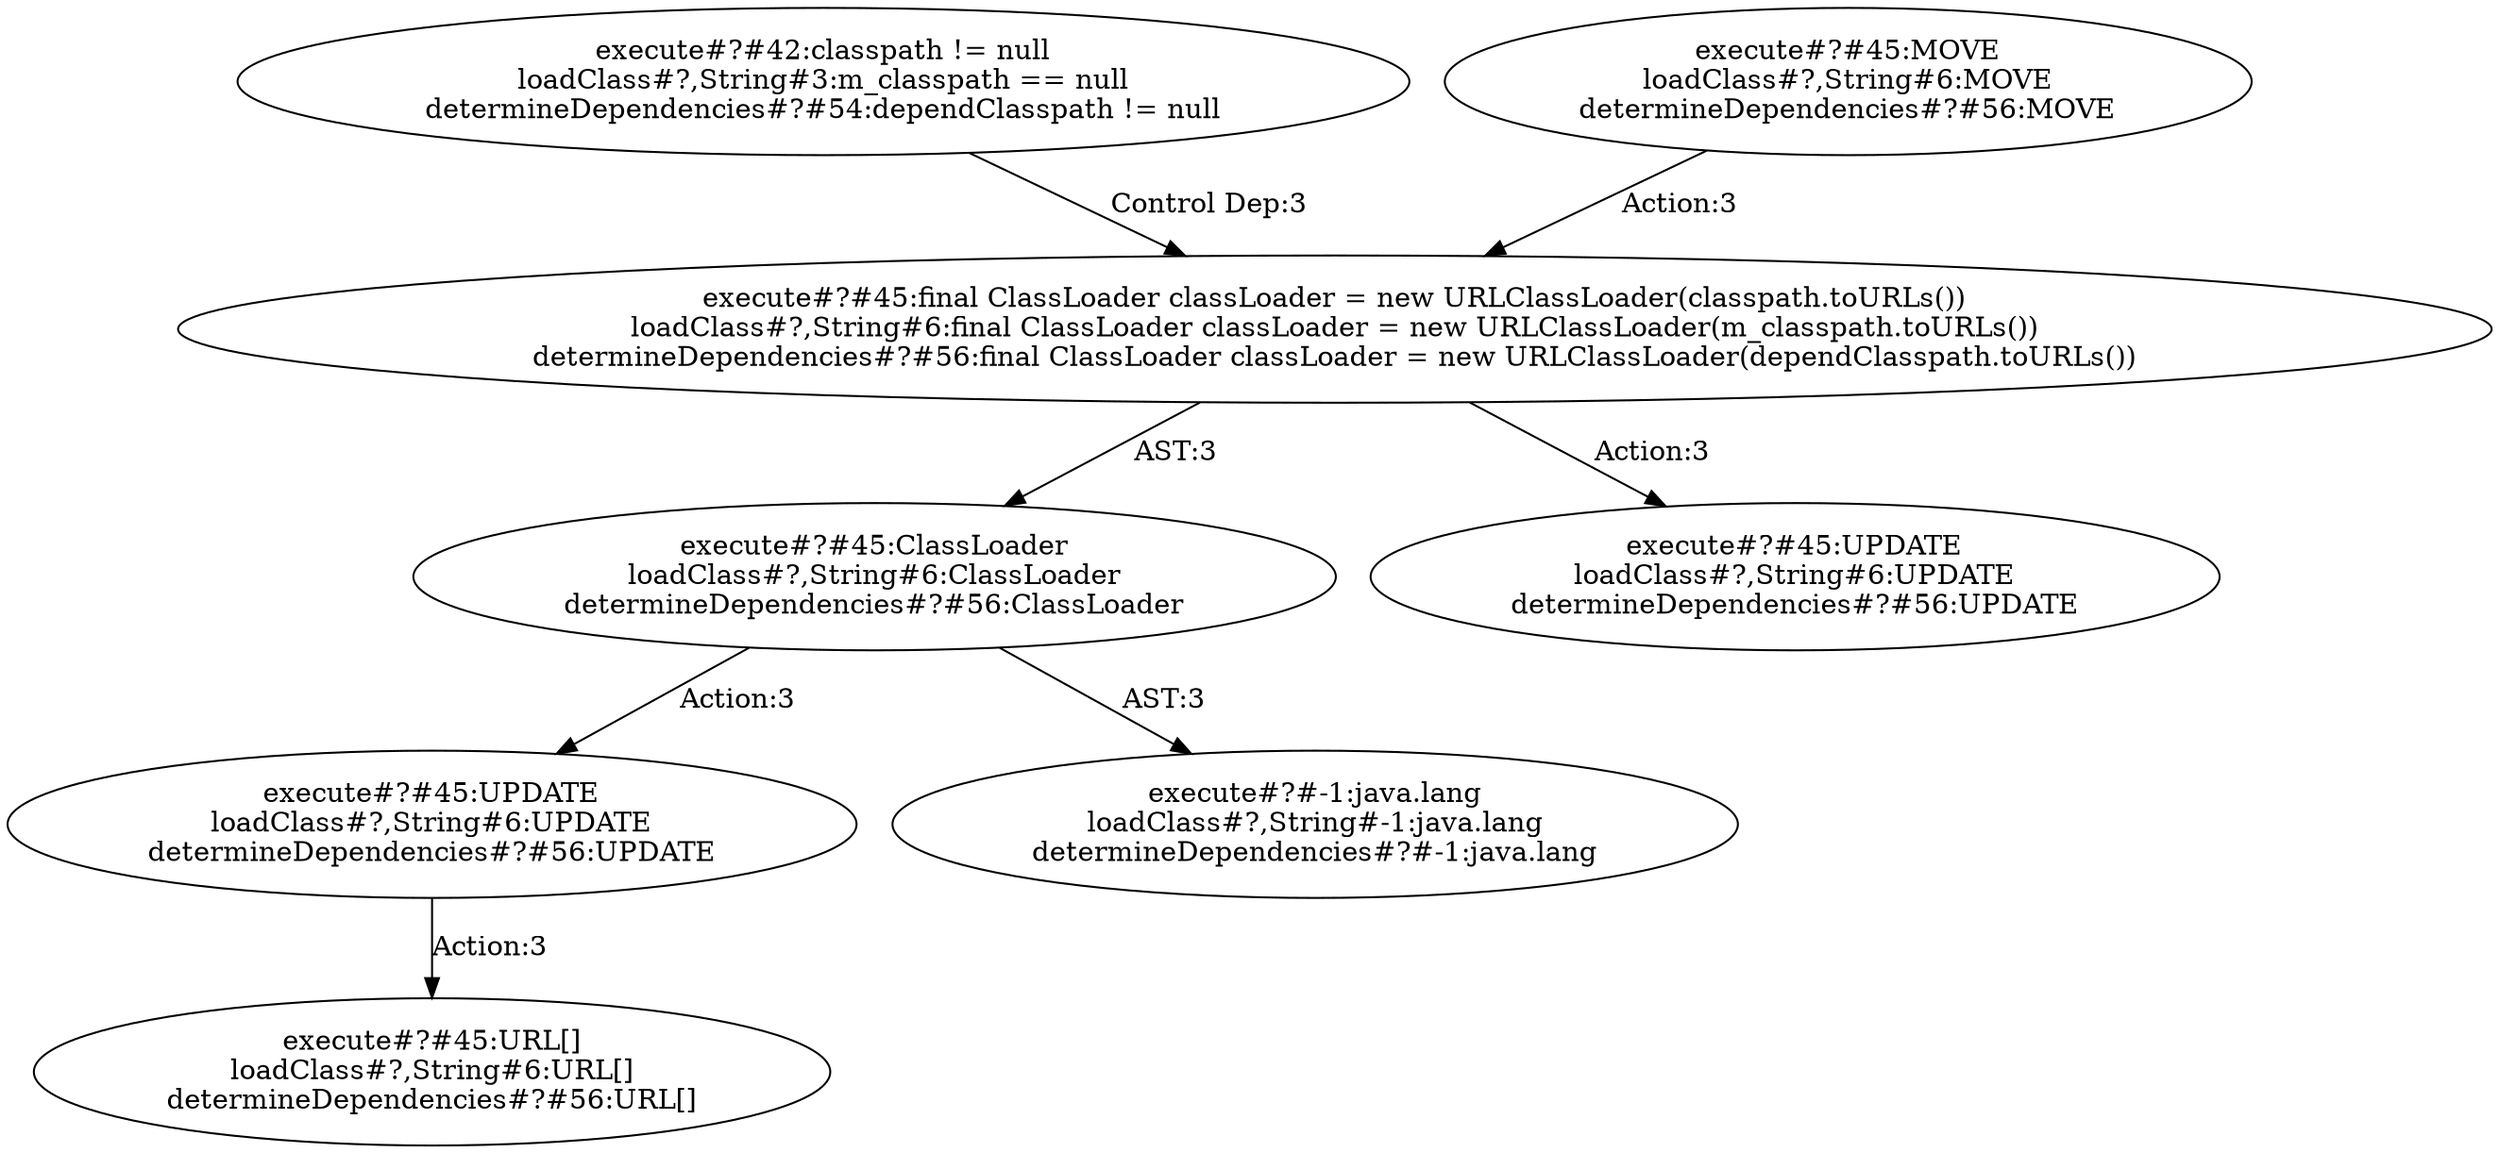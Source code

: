digraph "Pattern" {
0 [label="execute#?#45:UPDATE
loadClass#?,String#6:UPDATE
determineDependencies#?#56:UPDATE" shape=ellipse]
1 [label="execute#?#45:ClassLoader
loadClass#?,String#6:ClassLoader
determineDependencies#?#56:ClassLoader" shape=ellipse]
2 [label="execute#?#45:final ClassLoader classLoader = new URLClassLoader(classpath.toURLs())
loadClass#?,String#6:final ClassLoader classLoader = new URLClassLoader(m_classpath.toURLs())
determineDependencies#?#56:final ClassLoader classLoader = new URLClassLoader(dependClasspath.toURLs())" shape=ellipse]
3 [label="execute#?#42:classpath != null
loadClass#?,String#3:m_classpath == null
determineDependencies#?#54:dependClasspath != null" shape=ellipse]
4 [label="execute#?#45:MOVE
loadClass#?,String#6:MOVE
determineDependencies#?#56:MOVE" shape=ellipse]
5 [label="execute#?#45:UPDATE
loadClass#?,String#6:UPDATE
determineDependencies#?#56:UPDATE" shape=ellipse]
6 [label="execute#?#-1:java.lang
loadClass#?,String#-1:java.lang
determineDependencies#?#-1:java.lang" shape=ellipse]
7 [label="execute#?#45:URL[]
loadClass#?,String#6:URL[]
determineDependencies#?#56:URL[]" shape=ellipse]
0 -> 7 [label="Action:3"];
1 -> 0 [label="Action:3"];
1 -> 6 [label="AST:3"];
2 -> 1 [label="AST:3"];
2 -> 5 [label="Action:3"];
3 -> 2 [label="Control Dep:3"];
4 -> 2 [label="Action:3"];
}